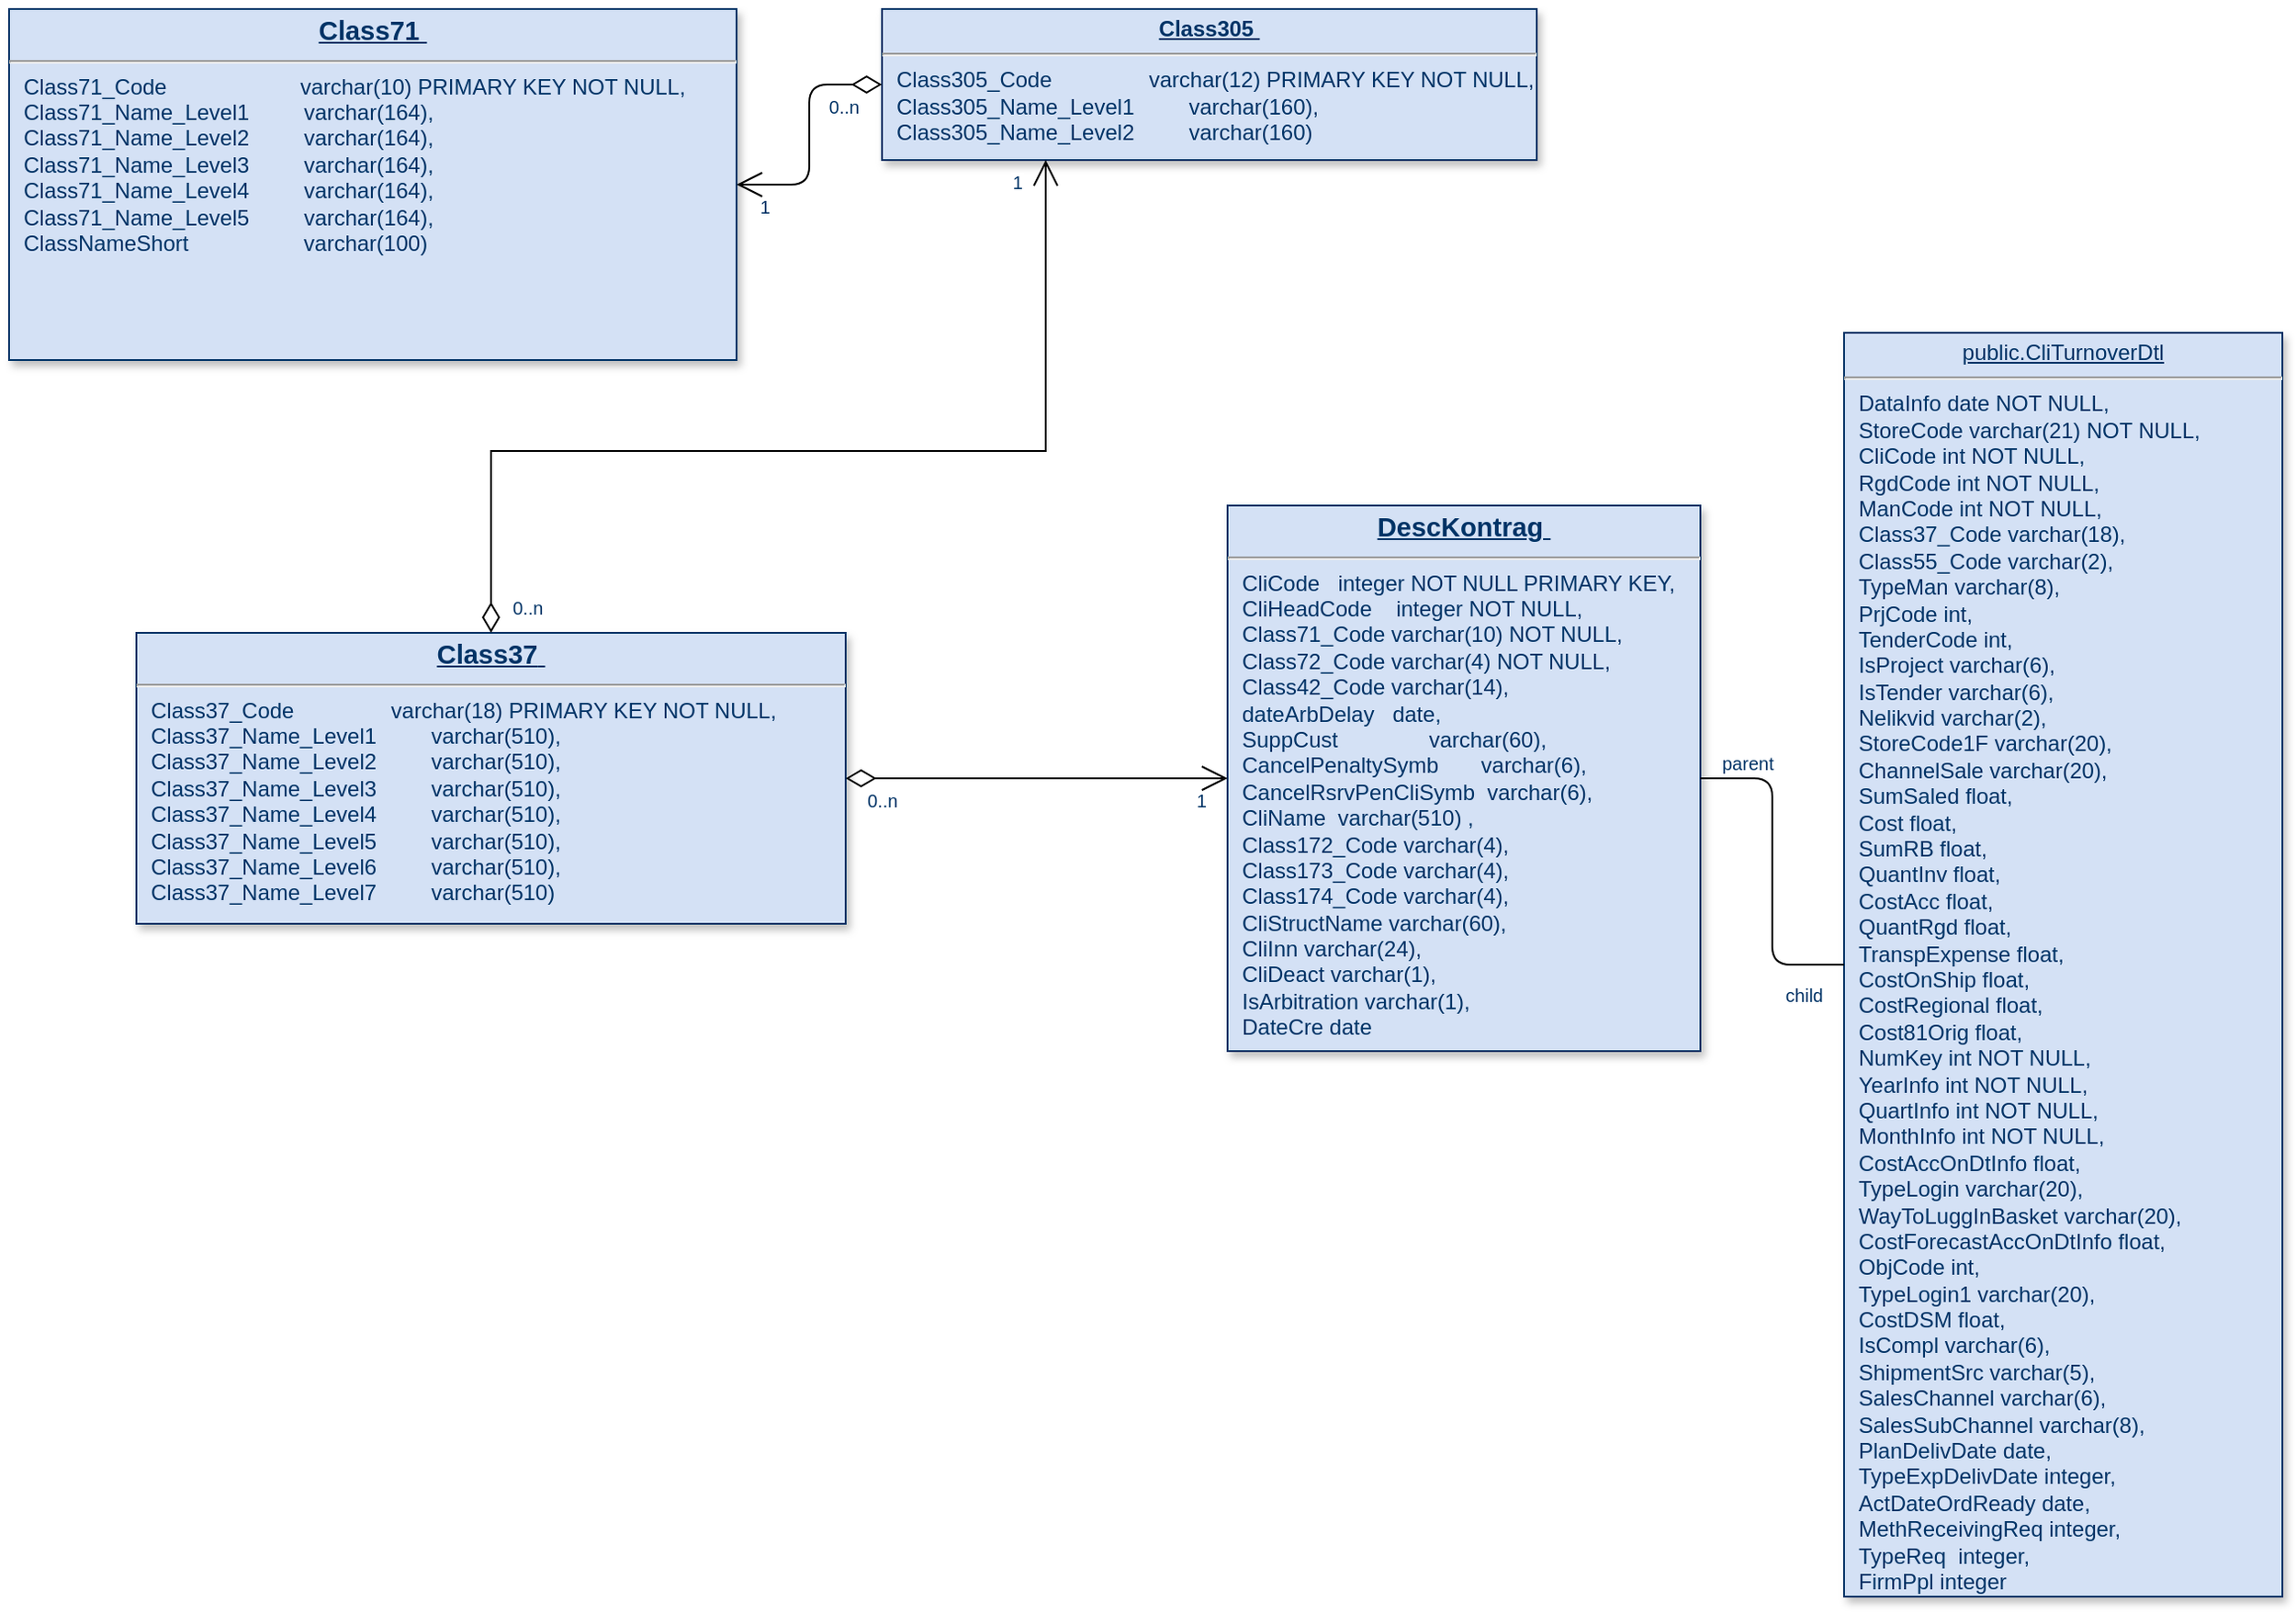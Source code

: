 <mxfile version="24.2.3" type="github">
  <diagram name="Page-1" id="efa7a0a1-bf9b-a30e-e6df-94a7791c09e9">
    <mxGraphModel dx="1935" dy="1265" grid="1" gridSize="10" guides="1" tooltips="1" connect="1" arrows="1" fold="1" page="1" pageScale="1" pageWidth="826" pageHeight="1169" background="none" math="0" shadow="0">
      <root>
        <mxCell id="0" />
        <mxCell id="1" parent="0" />
        <mxCell id="24" value="&lt;p style=&quot;margin: 0px; margin-top: 4px; text-align: center; text-decoration: underline;&quot;&gt;&lt;span style=&quot;font-size:11.0pt;line-height:&lt;br/&gt;107%;font-family:&amp;quot;Calibri&amp;quot;,sans-serif;mso-ascii-theme-font:minor-latin;&lt;br/&gt;mso-fareast-font-family:Calibri;mso-fareast-theme-font:minor-latin;mso-hansi-theme-font:&lt;br/&gt;minor-latin;mso-bidi-font-family:&amp;quot;Times New Roman&amp;quot;;mso-bidi-theme-font:minor-bidi;&lt;br/&gt;mso-ansi-language:EN-US;mso-fareast-language:EN-US;mso-bidi-language:AR-SA&quot; lang=&quot;EN-US&quot;&gt;&lt;b&gt;Class71&amp;nbsp;&lt;/b&gt;&lt;/span&gt;&lt;br&gt;&lt;/p&gt;&lt;hr&gt;&lt;p style=&quot;margin: 0px; margin-left: 8px;&quot;&gt;Class71_Code&amp;nbsp; &amp;nbsp; &amp;nbsp; &amp;nbsp; &amp;nbsp; &amp;nbsp; &amp;nbsp; &amp;nbsp; &amp;nbsp; &amp;nbsp; &amp;nbsp; varchar(10) PRIMARY KEY NOT NULL,&lt;/p&gt;&lt;p style=&quot;margin: 0px; margin-left: 8px;&quot;&gt;Class71_Name_Level1&amp;nbsp; &amp;nbsp; &amp;nbsp; &amp;nbsp; &amp;nbsp;varchar(164),&amp;nbsp;&amp;nbsp;&lt;/p&gt;&lt;p style=&quot;margin: 0px; margin-left: 8px;&quot;&gt;Class71_Name_Level2&amp;nbsp; &amp;nbsp; &amp;nbsp; &amp;nbsp; &amp;nbsp;varchar(164),&amp;nbsp;&amp;nbsp;&lt;/p&gt;&lt;p style=&quot;margin: 0px; margin-left: 8px;&quot;&gt;Class71_Name_Level3&amp;nbsp; &amp;nbsp; &amp;nbsp; &amp;nbsp; &amp;nbsp;varchar(164),&amp;nbsp;&amp;nbsp;&lt;/p&gt;&lt;p style=&quot;margin: 0px; margin-left: 8px;&quot;&gt;Class71_Name_Level4&amp;nbsp; &amp;nbsp; &amp;nbsp; &amp;nbsp; &amp;nbsp;varchar(164),&amp;nbsp;&amp;nbsp;&lt;/p&gt;&lt;p style=&quot;margin: 0px; margin-left: 8px;&quot;&gt;Class71_Name_Level5&amp;nbsp; &amp;nbsp; &amp;nbsp; &amp;nbsp; &amp;nbsp;varchar(164),&lt;/p&gt;&lt;p style=&quot;margin: 0px; margin-left: 8px;&quot;&gt;ClassNameShort&amp;nbsp; &amp;nbsp; &amp;nbsp; &amp;nbsp; &amp;nbsp; &amp;nbsp; &amp;nbsp; &amp;nbsp; &amp;nbsp; &amp;nbsp;varchar(100)&amp;nbsp;&lt;/p&gt;" style="verticalAlign=top;align=left;overflow=fill;fontSize=12;fontFamily=Helvetica;html=1;strokeColor=#003366;shadow=1;fillColor=#D4E1F5;fontColor=#003366" parent="1" vertex="1">
          <mxGeometry x="70" y="556.96" width="400" height="193.04" as="geometry" />
        </mxCell>
        <mxCell id="29" value="&lt;p style=&quot;margin: 4px 0px 0px; text-align: center;&quot;&gt;&lt;b&gt;&lt;u&gt;Class305&amp;nbsp;&lt;/u&gt;&lt;/b&gt;&lt;br&gt;&lt;/p&gt;&lt;hr&gt;&lt;p style=&quot;margin: 0px; margin-left: 8px;&quot;&gt;Class305_Code&amp;nbsp; &amp;nbsp; &amp;nbsp; &amp;nbsp; &amp;nbsp; &amp;nbsp; &amp;nbsp; &amp;nbsp; varchar(12) PRIMARY KEY NOT NULL,&lt;/p&gt;&lt;p style=&quot;margin: 0px; margin-left: 8px;&quot;&gt;Class305_Name_Level1&amp;nbsp; &amp;nbsp; &amp;nbsp; &amp;nbsp; &amp;nbsp;varchar(160),&lt;/p&gt;&lt;p style=&quot;margin: 0px; margin-left: 8px;&quot;&gt;Class305_Name_Level2&amp;nbsp; &amp;nbsp; &amp;nbsp; &amp;nbsp; &amp;nbsp;varchar(160)&amp;nbsp;&amp;nbsp;&lt;/p&gt;&lt;div&gt;&lt;br&gt;&lt;/div&gt;" style="verticalAlign=top;align=left;overflow=fill;fontSize=12;fontFamily=Helvetica;html=1;strokeColor=#003366;shadow=1;fillColor=#D4E1F5;fontColor=#003366" parent="1" vertex="1">
          <mxGeometry x="550" y="556.96" width="360" height="83.04" as="geometry" />
        </mxCell>
        <mxCell id="31" value="&lt;p style=&quot;margin: 0px; margin-top: 4px; text-align: center; text-decoration: underline;&quot;&gt;&lt;span style=&quot;background-color: initial; text-align: left;&quot;&gt;public.CliTurnoverDtl&lt;/span&gt;&lt;/p&gt;&lt;hr&gt;&lt;p style=&quot;margin: 0px; margin-left: 8px;&quot;&gt;DataInfo date NOT NULL,&lt;/p&gt;&lt;p style=&quot;margin: 0px; margin-left: 8px;&quot;&gt;StoreCode varchar(21) NOT NULL,&lt;/p&gt;&lt;p style=&quot;margin: 0px; margin-left: 8px;&quot;&gt;CliCode int NOT NULL,&lt;/p&gt;&lt;p style=&quot;margin: 0px; margin-left: 8px;&quot;&gt;RgdCode int NOT NULL,&lt;/p&gt;&lt;p style=&quot;margin: 0px; margin-left: 8px;&quot;&gt;ManCode int NOT NULL,&lt;/p&gt;&lt;p style=&quot;margin: 0px; margin-left: 8px;&quot;&gt;Class37_Code varchar(18),&lt;/p&gt;&lt;p style=&quot;margin: 0px; margin-left: 8px;&quot;&gt;Class55_Code varchar(2),&lt;/p&gt;&lt;p style=&quot;margin: 0px; margin-left: 8px;&quot;&gt;TypeMan varchar(8),&lt;/p&gt;&lt;p style=&quot;margin: 0px; margin-left: 8px;&quot;&gt;PrjCode int,&lt;/p&gt;&lt;p style=&quot;margin: 0px; margin-left: 8px;&quot;&gt;TenderCode int,&lt;/p&gt;&lt;p style=&quot;margin: 0px; margin-left: 8px;&quot;&gt;IsProject varchar(6),&lt;/p&gt;&lt;p style=&quot;margin: 0px; margin-left: 8px;&quot;&gt;IsTender varchar(6),&lt;/p&gt;&lt;p style=&quot;margin: 0px; margin-left: 8px;&quot;&gt;Nelikvid varchar(2),&lt;/p&gt;&lt;p style=&quot;margin: 0px; margin-left: 8px;&quot;&gt;StoreCode1F varchar(20),&lt;/p&gt;&lt;p style=&quot;margin: 0px; margin-left: 8px;&quot;&gt;ChannelSale varchar(20),&lt;/p&gt;&lt;p style=&quot;margin: 0px; margin-left: 8px;&quot;&gt;SumSaled float,&lt;/p&gt;&lt;p style=&quot;margin: 0px; margin-left: 8px;&quot;&gt;Cost float,&lt;/p&gt;&lt;p style=&quot;margin: 0px; margin-left: 8px;&quot;&gt;SumRB float,&lt;/p&gt;&lt;p style=&quot;margin: 0px; margin-left: 8px;&quot;&gt;QuantInv float,&lt;/p&gt;&lt;p style=&quot;margin: 0px; margin-left: 8px;&quot;&gt;CostAcc float,&lt;/p&gt;&lt;p style=&quot;margin: 0px; margin-left: 8px;&quot;&gt;QuantRgd float,&lt;/p&gt;&lt;p style=&quot;margin: 0px; margin-left: 8px;&quot;&gt;TranspExpense float,&lt;/p&gt;&lt;p style=&quot;margin: 0px; margin-left: 8px;&quot;&gt;CostOnShip float,&lt;/p&gt;&lt;p style=&quot;margin: 0px; margin-left: 8px;&quot;&gt;CostRegional float,&lt;/p&gt;&lt;p style=&quot;margin: 0px; margin-left: 8px;&quot;&gt;Cost81Orig float,&lt;/p&gt;&lt;p style=&quot;margin: 0px; margin-left: 8px;&quot;&gt;NumKey int NOT NULL,&lt;/p&gt;&lt;p style=&quot;margin: 0px; margin-left: 8px;&quot;&gt;YearInfo int NOT NULL,&lt;/p&gt;&lt;p style=&quot;margin: 0px; margin-left: 8px;&quot;&gt;QuartInfo int NOT NULL,&lt;/p&gt;&lt;p style=&quot;margin: 0px; margin-left: 8px;&quot;&gt;MonthInfo int NOT NULL,&lt;/p&gt;&lt;p style=&quot;margin: 0px; margin-left: 8px;&quot;&gt;CostAccOnDtInfo float,&lt;/p&gt;&lt;p style=&quot;margin: 0px; margin-left: 8px;&quot;&gt;TypeLogin varchar(20),&lt;/p&gt;&lt;p style=&quot;margin: 0px; margin-left: 8px;&quot;&gt;WayToLuggInBasket varchar(20),&lt;/p&gt;&lt;p style=&quot;margin: 0px; margin-left: 8px;&quot;&gt;CostForecastAccOnDtInfo float,&lt;/p&gt;&lt;p style=&quot;margin: 0px; margin-left: 8px;&quot;&gt;ObjCode int,&lt;/p&gt;&lt;p style=&quot;margin: 0px; margin-left: 8px;&quot;&gt;TypeLogin1 varchar(20),&lt;/p&gt;&lt;p style=&quot;margin: 0px; margin-left: 8px;&quot;&gt;CostDSM float,&lt;/p&gt;&lt;p style=&quot;margin: 0px; margin-left: 8px;&quot;&gt;IsCompl varchar(6),&lt;/p&gt;&lt;p style=&quot;margin: 0px; margin-left: 8px;&quot;&gt;ShipmentSrc varchar(5),&lt;/p&gt;&lt;p style=&quot;margin: 0px; margin-left: 8px;&quot;&gt;SalesChannel varchar(6),&lt;/p&gt;&lt;p style=&quot;margin: 0px; margin-left: 8px;&quot;&gt;SalesSubChannel varchar(8),&lt;/p&gt;&lt;p style=&quot;margin: 0px; margin-left: 8px;&quot;&gt;PlanDelivDate date,&lt;/p&gt;&lt;p style=&quot;margin: 0px; margin-left: 8px;&quot;&gt;TypeExpDelivDate integer,&lt;/p&gt;&lt;p style=&quot;margin: 0px; margin-left: 8px;&quot;&gt;ActDateOrdReady date,&lt;/p&gt;&lt;p style=&quot;margin: 0px; margin-left: 8px;&quot;&gt;MethReceivingReq integer,&lt;/p&gt;&lt;p style=&quot;margin: 0px; margin-left: 8px;&quot;&gt;TypeReq&amp;nbsp; integer,&lt;/p&gt;&lt;p style=&quot;margin: 0px; margin-left: 8px;&quot;&gt;&lt;span style=&quot;background-color: initial;&quot;&gt;FirmPpl integer&lt;/span&gt;&lt;span style=&quot;background-color: initial;&quot;&gt;&amp;nbsp;&lt;/span&gt;&lt;br&gt;&lt;/p&gt;&lt;div&gt;&lt;br&gt;&lt;/div&gt;" style="verticalAlign=top;align=left;overflow=fill;fontSize=12;fontFamily=Helvetica;html=1;strokeColor=#003366;shadow=1;fillColor=#D4E1F5;fontColor=#003366" parent="1" vertex="1">
          <mxGeometry x="1079" y="735" width="241" height="695" as="geometry" />
        </mxCell>
        <mxCell id="32" value="&lt;p style=&quot;margin: 0px; margin-top: 4px; text-align: center; text-decoration: underline;&quot;&gt;&lt;span style=&quot;font-size:11.0pt;line-height:&lt;br/&gt;107%;font-family:&amp;quot;Calibri&amp;quot;,sans-serif;mso-ascii-theme-font:minor-latin;&lt;br/&gt;mso-fareast-font-family:Calibri;mso-fareast-theme-font:minor-latin;mso-hansi-theme-font:&lt;br/&gt;minor-latin;mso-bidi-font-family:&amp;quot;Times New Roman&amp;quot;;mso-bidi-theme-font:minor-bidi;&lt;br/&gt;mso-ansi-language:EN-US;mso-fareast-language:EN-US;mso-bidi-language:AR-SA&quot; lang=&quot;EN-US&quot;&gt;&lt;b&gt;DescKontrag&amp;nbsp;&lt;/b&gt;&lt;/span&gt;&lt;br&gt;&lt;/p&gt;&lt;hr&gt;&lt;p style=&quot;margin: 0px; margin-left: 8px;&quot;&gt;CliCode&amp;nbsp; &amp;nbsp;integer NOT NULL PRIMARY KEY,&lt;/p&gt;&lt;p style=&quot;margin: 0px; margin-left: 8px;&quot;&gt;CliHeadCode&amp;nbsp; &amp;nbsp; integer NOT NULL,&amp;nbsp; &amp;nbsp;&lt;/p&gt;&lt;p style=&quot;margin: 0px; margin-left: 8px;&quot;&gt;Class71_Code varchar(10) NOT NULL,&lt;/p&gt;&lt;p style=&quot;margin: 0px; margin-left: 8px;&quot;&gt;Class72_Code varchar(4) NOT NULL,&lt;/p&gt;&lt;p style=&quot;margin: 0px; margin-left: 8px;&quot;&gt;Class42_Code varchar(14),&lt;/p&gt;&lt;p style=&quot;margin: 0px; margin-left: 8px;&quot;&gt;dateArbDelay&amp;nbsp; &amp;nbsp;date,&lt;/p&gt;&lt;p style=&quot;margin: 0px; margin-left: 8px;&quot;&gt;SuppCust&amp;nbsp; &amp;nbsp; &amp;nbsp; &amp;nbsp; &amp;nbsp; &amp;nbsp; &amp;nbsp; &amp;nbsp;varchar(60),&lt;/p&gt;&lt;p style=&quot;margin: 0px; margin-left: 8px;&quot;&gt;CancelPenaltySymb&amp;nbsp; &amp;nbsp; &amp;nbsp; &amp;nbsp;varchar(6),&lt;/p&gt;&lt;p style=&quot;margin: 0px; margin-left: 8px;&quot;&gt;CancelRsrvPenCliSymb&amp;nbsp; varchar(6),&amp;nbsp; &amp;nbsp;&lt;/p&gt;&lt;p style=&quot;margin: 0px; margin-left: 8px;&quot;&gt;CliName&amp;nbsp; varchar(510) ,&lt;/p&gt;&lt;p style=&quot;margin: 0px; margin-left: 8px;&quot;&gt;Class172_Code varchar(4),&lt;/p&gt;&lt;p style=&quot;margin: 0px; margin-left: 8px;&quot;&gt;Class173_Code varchar(4),&lt;/p&gt;&lt;p style=&quot;margin: 0px; margin-left: 8px;&quot;&gt;Class174_Code varchar(4),&lt;/p&gt;&lt;p style=&quot;margin: 0px; margin-left: 8px;&quot;&gt;CliStructName varchar(60),&lt;/p&gt;&lt;p style=&quot;margin: 0px; margin-left: 8px;&quot;&gt;CliInn varchar(24),&lt;/p&gt;&lt;p style=&quot;margin: 0px; margin-left: 8px;&quot;&gt;CliDeact varchar(1),&lt;/p&gt;&lt;p style=&quot;margin: 0px; margin-left: 8px;&quot;&gt;IsArbitration varchar(1),&lt;/p&gt;&lt;p style=&quot;margin: 0px; margin-left: 8px;&quot;&gt;DateCre date&lt;/p&gt;&lt;div&gt;&lt;br&gt;&lt;/div&gt;" style="verticalAlign=top;align=left;overflow=fill;fontSize=12;fontFamily=Helvetica;html=1;strokeColor=#003366;shadow=1;fillColor=#D4E1F5;fontColor=#003366" parent="1" vertex="1">
          <mxGeometry x="740" y="830" width="260" height="300" as="geometry" />
        </mxCell>
        <mxCell id="34" value="&lt;p style=&quot;margin: 0px ; margin-top: 4px ; text-align: center ; text-decoration: underline&quot;&gt;&lt;span style=&quot;font-size:11.0pt;line-height:&lt;br/&gt;107%;font-family:&amp;quot;Calibri&amp;quot;,sans-serif;mso-ascii-theme-font:minor-latin;&lt;br/&gt;mso-fareast-font-family:Calibri;mso-fareast-theme-font:minor-latin;mso-hansi-theme-font:&lt;br/&gt;minor-latin;mso-bidi-font-family:&amp;quot;Times New Roman&amp;quot;;mso-bidi-theme-font:minor-bidi;&lt;br/&gt;mso-ansi-language:EN-US;mso-fareast-language:EN-US;mso-bidi-language:AR-SA&quot; lang=&quot;EN-US&quot;&gt;&lt;b&gt;Class37&lt;/b&gt;&amp;nbsp;&lt;/span&gt;&lt;br&gt;&lt;/p&gt;&lt;hr&gt;&lt;p style=&quot;margin: 0px ; margin-left: 8px&quot;&gt;Class37_Code&amp;nbsp; &amp;nbsp; &amp;nbsp; &amp;nbsp; &amp;nbsp; &amp;nbsp; &amp;nbsp; &amp;nbsp; varchar(18) PRIMARY KEY NOT NULL,&lt;/p&gt;&lt;p style=&quot;margin: 0px ; margin-left: 8px&quot;&gt;Class37_Name_Level1&amp;nbsp; &amp;nbsp; &amp;nbsp; &amp;nbsp; &amp;nbsp;varchar(510),&amp;nbsp;&amp;nbsp;&lt;/p&gt;&lt;p style=&quot;margin: 0px ; margin-left: 8px&quot;&gt;Class37_Name_Level2&amp;nbsp; &amp;nbsp; &amp;nbsp; &amp;nbsp; &amp;nbsp;varchar(510),&amp;nbsp;&amp;nbsp;&lt;/p&gt;&lt;p style=&quot;margin: 0px ; margin-left: 8px&quot;&gt;Class37_Name_Level3&amp;nbsp; &amp;nbsp; &amp;nbsp; &amp;nbsp; &amp;nbsp;varchar(510),&lt;/p&gt;&lt;p style=&quot;margin: 0px ; margin-left: 8px&quot;&gt;Class37_Name_Level4&amp;nbsp; &amp;nbsp; &amp;nbsp; &amp;nbsp; &amp;nbsp;varchar(510),&lt;/p&gt;&lt;p style=&quot;margin: 0px ; margin-left: 8px&quot;&gt;Class37_Name_Level5&amp;nbsp; &amp;nbsp; &amp;nbsp; &amp;nbsp; &amp;nbsp;varchar(510),&lt;/p&gt;&lt;p style=&quot;margin: 0px ; margin-left: 8px&quot;&gt;Class37_Name_Level6&amp;nbsp; &amp;nbsp; &amp;nbsp; &amp;nbsp; &amp;nbsp;varchar(510),&lt;/p&gt;&lt;p style=&quot;margin: 0px ; margin-left: 8px&quot;&gt;Class37_Name_Level7&amp;nbsp; &amp;nbsp; &amp;nbsp; &amp;nbsp; &amp;nbsp;varchar(510)&lt;/p&gt;" style="verticalAlign=top;align=left;overflow=fill;fontSize=12;fontFamily=Helvetica;html=1;strokeColor=#003366;shadow=1;fillColor=#D4E1F5;fontColor=#003366" parent="1" vertex="1">
          <mxGeometry x="140" y="900" width="390" height="160" as="geometry" />
        </mxCell>
        <mxCell id="66" value="" style="endArrow=open;endSize=12;startArrow=diamondThin;startSize=14;startFill=0;edgeStyle=orthogonalEdgeStyle;exitX=1;exitY=0.5;exitDx=0;exitDy=0;" parent="1" source="34" target="32" edge="1">
          <mxGeometry x="469.36" y="526.16" as="geometry">
            <mxPoint x="800" y="1025" as="sourcePoint" />
            <mxPoint x="980" y="1061.16" as="targetPoint" />
          </mxGeometry>
        </mxCell>
        <mxCell id="67" value="0..n" style="resizable=0;align=left;verticalAlign=top;labelBackgroundColor=#ffffff;fontSize=10;strokeColor=#003366;shadow=1;fillColor=#D4E1F5;fontColor=#003366" parent="66" connectable="0" vertex="1">
          <mxGeometry x="-1" relative="1" as="geometry">
            <mxPoint x="10" as="offset" />
          </mxGeometry>
        </mxCell>
        <mxCell id="68" value="1" style="resizable=0;align=right;verticalAlign=top;labelBackgroundColor=#ffffff;fontSize=10;strokeColor=#003366;shadow=1;fillColor=#D4E1F5;fontColor=#003366" parent="66" connectable="0" vertex="1">
          <mxGeometry x="1" relative="1" as="geometry">
            <mxPoint x="-10" as="offset" />
          </mxGeometry>
        </mxCell>
        <mxCell id="72" value="" style="endArrow=open;endSize=12;startArrow=diamondThin;startSize=14;startFill=0;edgeStyle=orthogonalEdgeStyle;entryX=0.25;entryY=1;rounded=0" parent="1" source="34" target="29" edge="1">
          <mxGeometry x="419.36" y="820" as="geometry">
            <mxPoint x="419.36" y="820" as="sourcePoint" />
            <mxPoint x="579.36" y="820" as="targetPoint" />
            <Array as="points">
              <mxPoint x="335" y="800" />
              <mxPoint x="640" y="800" />
            </Array>
          </mxGeometry>
        </mxCell>
        <mxCell id="73" value="0..n" style="resizable=0;align=left;verticalAlign=top;labelBackgroundColor=#ffffff;fontSize=10;strokeColor=#003366;shadow=1;fillColor=#D4E1F5;fontColor=#003366" parent="72" connectable="0" vertex="1">
          <mxGeometry x="-1" relative="1" as="geometry">
            <mxPoint x="10" y="-26.16" as="offset" />
          </mxGeometry>
        </mxCell>
        <mxCell id="74" value="1" style="resizable=0;align=right;verticalAlign=top;labelBackgroundColor=#ffffff;fontSize=10;strokeColor=#003366;shadow=1;fillColor=#D4E1F5;fontColor=#003366" parent="72" connectable="0" vertex="1">
          <mxGeometry x="1" relative="1" as="geometry">
            <mxPoint x="-11.08" as="offset" />
          </mxGeometry>
        </mxCell>
        <mxCell id="99" value="" style="endArrow=open;endSize=12;startArrow=diamondThin;startSize=14;startFill=0;edgeStyle=orthogonalEdgeStyle" parent="1" source="29" target="24" edge="1">
          <mxGeometry x="369.36" y="360" as="geometry">
            <mxPoint x="369.36" y="360" as="sourcePoint" />
            <mxPoint x="529.36" y="360" as="targetPoint" />
            <Array as="points" />
          </mxGeometry>
        </mxCell>
        <mxCell id="100" value="0..n" style="resizable=0;align=left;verticalAlign=top;labelBackgroundColor=#ffffff;fontSize=10;strokeColor=#003366;shadow=1;fillColor=#D4E1F5;fontColor=#003366" parent="99" connectable="0" vertex="1">
          <mxGeometry x="-1" relative="1" as="geometry">
            <mxPoint x="-31.08" as="offset" />
          </mxGeometry>
        </mxCell>
        <mxCell id="101" value="1" style="resizable=0;align=right;verticalAlign=top;labelBackgroundColor=#ffffff;fontSize=10;strokeColor=#003366;shadow=1;fillColor=#D4E1F5;fontColor=#003366" parent="99" connectable="0" vertex="1">
          <mxGeometry x="1" relative="1" as="geometry">
            <mxPoint x="20.0" y="1.895e-13" as="offset" />
          </mxGeometry>
        </mxCell>
        <mxCell id="110" value="" style="endArrow=none;edgeStyle=orthogonalEdgeStyle;" parent="1" source="32" target="31" edge="1">
          <mxGeometry x="910" y="972.5" as="geometry">
            <mxPoint x="910" y="972.5" as="sourcePoint" />
            <mxPoint x="1070" y="972.5" as="targetPoint" />
          </mxGeometry>
        </mxCell>
        <mxCell id="111" value="parent" style="resizable=0;align=left;verticalAlign=bottom;labelBackgroundColor=#ffffff;fontSize=10;strokeColor=#003366;shadow=1;fillColor=#D4E1F5;fontColor=#003366" parent="110" connectable="0" vertex="1">
          <mxGeometry x="-1" relative="1" as="geometry">
            <mxPoint x="10" as="offset" />
          </mxGeometry>
        </mxCell>
        <mxCell id="112" value="child" style="resizable=0;align=right;verticalAlign=bottom;labelBackgroundColor=#ffffff;fontSize=10;strokeColor=#003366;shadow=1;fillColor=#D4E1F5;fontColor=#003366" parent="110" connectable="0" vertex="1">
          <mxGeometry x="1" relative="1" as="geometry">
            <mxPoint x="-10" y="25" as="offset" />
          </mxGeometry>
        </mxCell>
      </root>
    </mxGraphModel>
  </diagram>
</mxfile>
